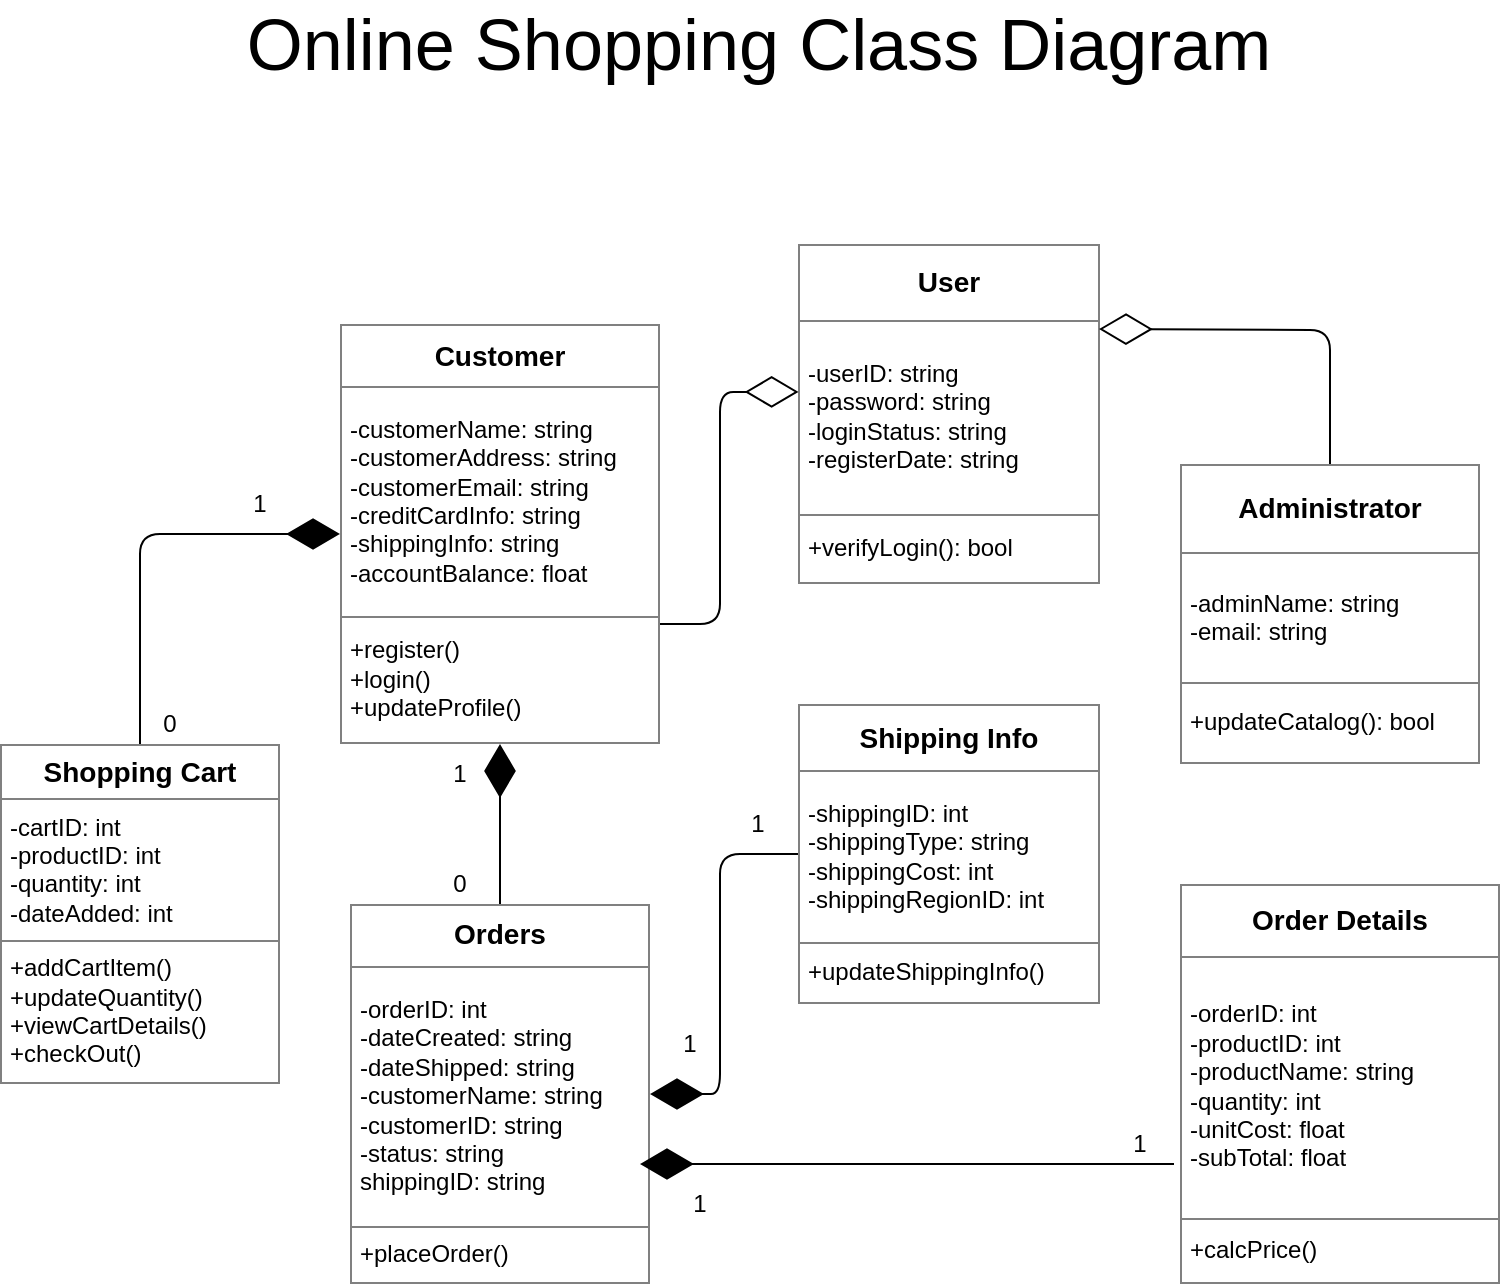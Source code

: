 <mxfile version="14.6.13" type="device"><diagram id="C5RBs43oDa-KdzZeNtuy" name="Page-1"><mxGraphModel dx="1022" dy="869" grid="0" gridSize="9" guides="1" tooltips="1" connect="1" arrows="1" fold="1" page="0" pageScale="1" pageWidth="827" pageHeight="1169" math="0" shadow="0"><root><mxCell id="WIyWlLk6GJQsqaUBKTNV-0"/><mxCell id="WIyWlLk6GJQsqaUBKTNV-1" parent="WIyWlLk6GJQsqaUBKTNV-0"/><mxCell id="CTzn8Zi9qYnjmr2E7WHN-0" value="&lt;table border=&quot;1&quot; width=&quot;100%&quot; cellpadding=&quot;4&quot; style=&quot;width: 100% ; height: 100% ; border-collapse: collapse&quot;&gt;&lt;tbody&gt;&lt;tr&gt;&lt;th align=&quot;center&quot;&gt;&lt;font style=&quot;font-size: 14px&quot;&gt;Customer&lt;/font&gt;&lt;/th&gt;&lt;/tr&gt;&lt;tr&gt;&lt;td&gt;&lt;font style=&quot;font-size: 12px&quot;&gt;-customerName: string&lt;br&gt;-customerAddress: string&lt;br&gt;-customerEmail: string&lt;br&gt;-creditCardInfo: string&lt;br&gt;-shippingInfo: string&lt;br&gt;-accountBalance: float&lt;/font&gt;&lt;/td&gt;&lt;/tr&gt;&lt;tr&gt;&lt;td&gt;&lt;font style=&quot;font-size: 12px&quot;&gt;+register()&lt;br&gt;+login()&lt;br&gt;+updateProfile()&lt;/font&gt;&lt;/td&gt;&lt;/tr&gt;&lt;/tbody&gt;&lt;/table&gt;" style="text;html=1;strokeColor=none;fillColor=none;overflow=fill;" vertex="1" parent="WIyWlLk6GJQsqaUBKTNV-1"><mxGeometry x="180" y="80" width="160" height="210" as="geometry"/></mxCell><mxCell id="CTzn8Zi9qYnjmr2E7WHN-2" value="&lt;table border=&quot;1&quot; width=&quot;100%&quot; cellpadding=&quot;4&quot; style=&quot;width: 100% ; height: 100% ; border-collapse: collapse&quot;&gt;&lt;tbody&gt;&lt;tr&gt;&lt;th align=&quot;center&quot;&gt;&lt;span style=&quot;font-size: 14px&quot;&gt;User&lt;/span&gt;&lt;/th&gt;&lt;/tr&gt;&lt;tr&gt;&lt;td&gt;&lt;font style=&quot;font-size: 12px&quot;&gt;-userID: string&lt;br&gt;-password: string&lt;br&gt;-loginStatus: string&lt;br&gt;-registerDate: string&lt;br&gt;&lt;/font&gt;&lt;/td&gt;&lt;/tr&gt;&lt;tr&gt;&lt;td&gt;&lt;font style=&quot;font-size: 12px&quot;&gt;+verifyLogin(): bool&lt;br&gt;&lt;/font&gt;&lt;/td&gt;&lt;/tr&gt;&lt;/tbody&gt;&lt;/table&gt;" style="text;html=1;strokeColor=none;fillColor=none;overflow=fill;" vertex="1" parent="WIyWlLk6GJQsqaUBKTNV-1"><mxGeometry x="409" y="40" width="150.5" height="170" as="geometry"/></mxCell><mxCell id="CTzn8Zi9qYnjmr2E7WHN-3" value="&lt;table border=&quot;1&quot; width=&quot;100%&quot; cellpadding=&quot;4&quot; style=&quot;width: 100% ; height: 100% ; border-collapse: collapse&quot;&gt;&lt;tbody&gt;&lt;tr&gt;&lt;th align=&quot;center&quot;&gt;&lt;span style=&quot;font-size: 14px&quot;&gt;Administrator&lt;/span&gt;&lt;/th&gt;&lt;/tr&gt;&lt;tr&gt;&lt;td&gt;&lt;font style=&quot;font-size: 12px&quot;&gt;-adminName: string&lt;br&gt;-email: string&lt;br&gt;&lt;/font&gt;&lt;/td&gt;&lt;/tr&gt;&lt;tr&gt;&lt;td&gt;&lt;font style=&quot;font-size: 12px&quot;&gt;+updateCatalog(): bool&lt;br&gt;&lt;/font&gt;&lt;/td&gt;&lt;/tr&gt;&lt;/tbody&gt;&lt;/table&gt;" style="text;html=1;strokeColor=none;fillColor=none;overflow=fill;" vertex="1" parent="WIyWlLk6GJQsqaUBKTNV-1"><mxGeometry x="600" y="150" width="150" height="150" as="geometry"/></mxCell><mxCell id="CTzn8Zi9qYnjmr2E7WHN-4" value="&lt;table border=&quot;1&quot; width=&quot;100%&quot; cellpadding=&quot;4&quot; style=&quot;width: 100% ; height: 100% ; border-collapse: collapse&quot;&gt;&lt;tbody&gt;&lt;tr&gt;&lt;th align=&quot;center&quot;&gt;&lt;span style=&quot;font-size: 14px&quot;&gt;Shipping Info&lt;/span&gt;&lt;/th&gt;&lt;/tr&gt;&lt;tr&gt;&lt;td&gt;&lt;font style=&quot;font-size: 12px&quot;&gt;-shippingID: int&lt;br&gt;-shippingType: string&lt;br&gt;-shippingCost: int&lt;br&gt;-shippingRegionID: int&lt;br&gt;&lt;/font&gt;&lt;/td&gt;&lt;/tr&gt;&lt;tr&gt;&lt;td&gt;&lt;font style=&quot;font-size: 12px&quot;&gt;+updateShippingInfo()&lt;br&gt;&lt;/font&gt;&lt;/td&gt;&lt;/tr&gt;&lt;/tbody&gt;&lt;/table&gt;" style="text;html=1;strokeColor=none;fillColor=none;overflow=fill;" vertex="1" parent="WIyWlLk6GJQsqaUBKTNV-1"><mxGeometry x="409" y="270" width="151" height="150" as="geometry"/></mxCell><mxCell id="CTzn8Zi9qYnjmr2E7WHN-5" value="&lt;table border=&quot;1&quot; width=&quot;100%&quot; cellpadding=&quot;4&quot; style=&quot;width: 100% ; height: 100% ; border-collapse: collapse&quot;&gt;&lt;tbody&gt;&lt;tr&gt;&lt;th align=&quot;center&quot;&gt;&lt;span style=&quot;font-size: 14px&quot;&gt;Shopping Cart&lt;/span&gt;&lt;/th&gt;&lt;/tr&gt;&lt;tr&gt;&lt;td&gt;&lt;font style=&quot;font-size: 12px&quot;&gt;-cartID: int&lt;br&gt;-productID: int&lt;br&gt;-quantity: int&lt;br&gt;-dateAdded: int&lt;br&gt;&lt;/font&gt;&lt;/td&gt;&lt;/tr&gt;&lt;tr&gt;&lt;td&gt;&lt;font style=&quot;font-size: 12px&quot;&gt;+addCartItem()&lt;br&gt;+updateQuantity()&lt;br&gt;+viewCartDetails()&lt;br&gt;+checkOut()&lt;/font&gt;&lt;/td&gt;&lt;/tr&gt;&lt;/tbody&gt;&lt;/table&gt;" style="text;html=1;strokeColor=none;fillColor=none;overflow=fill;" vertex="1" parent="WIyWlLk6GJQsqaUBKTNV-1"><mxGeometry x="10" y="290" width="140" height="170" as="geometry"/></mxCell><mxCell id="CTzn8Zi9qYnjmr2E7WHN-6" value="&lt;table border=&quot;1&quot; width=&quot;100%&quot; cellpadding=&quot;4&quot; style=&quot;width: 100% ; height: 100% ; border-collapse: collapse&quot;&gt;&lt;tbody&gt;&lt;tr&gt;&lt;th align=&quot;center&quot;&gt;&lt;span style=&quot;font-size: 14px&quot;&gt;Orders&lt;/span&gt;&lt;/th&gt;&lt;/tr&gt;&lt;tr&gt;&lt;td&gt;&lt;font style=&quot;font-size: 12px&quot;&gt;-orderID: int&lt;br&gt;-dateCreated: string&lt;br&gt;-dateShipped: string&lt;br&gt;-customerName: string&lt;br&gt;-customerID: string&lt;br&gt;-status: string&lt;br&gt;shippingID: string&lt;/font&gt;&lt;/td&gt;&lt;/tr&gt;&lt;tr&gt;&lt;td&gt;&lt;font style=&quot;font-size: 12px&quot;&gt;+placeOrder()&lt;br&gt;&lt;/font&gt;&lt;/td&gt;&lt;/tr&gt;&lt;/tbody&gt;&lt;/table&gt;" style="text;html=1;strokeColor=none;fillColor=none;overflow=fill;" vertex="1" parent="WIyWlLk6GJQsqaUBKTNV-1"><mxGeometry x="185" y="370" width="150" height="190" as="geometry"/></mxCell><mxCell id="CTzn8Zi9qYnjmr2E7WHN-7" value="&lt;table border=&quot;1&quot; width=&quot;100%&quot; cellpadding=&quot;4&quot; style=&quot;width: 100% ; height: 100% ; border-collapse: collapse&quot;&gt;&lt;tbody&gt;&lt;tr&gt;&lt;th align=&quot;center&quot;&gt;&lt;span style=&quot;font-size: 14px&quot;&gt;Order Details&lt;/span&gt;&lt;/th&gt;&lt;/tr&gt;&lt;tr&gt;&lt;td&gt;&lt;font style=&quot;font-size: 12px&quot;&gt;-orderID: int&lt;br&gt;-productID: int&lt;br&gt;-productName: string&lt;br&gt;-quantity: int&lt;br&gt;-unitCost: float&lt;br&gt;-subTotal: float&lt;/font&gt;&lt;/td&gt;&lt;/tr&gt;&lt;tr&gt;&lt;td&gt;&lt;font style=&quot;font-size: 12px&quot;&gt;+calcPrice()&lt;br&gt;&lt;/font&gt;&lt;/td&gt;&lt;/tr&gt;&lt;/tbody&gt;&lt;/table&gt;" style="text;html=1;strokeColor=none;fillColor=none;overflow=fill;" vertex="1" parent="WIyWlLk6GJQsqaUBKTNV-1"><mxGeometry x="600" y="360" width="160" height="200" as="geometry"/></mxCell><mxCell id="CTzn8Zi9qYnjmr2E7WHN-10" value="" style="endArrow=diamondThin;endFill=1;endSize=24;html=1;exitX=0.5;exitY=0;exitDx=0;exitDy=0;entryX=0;entryY=0.5;entryDx=0;entryDy=0;" edge="1" parent="WIyWlLk6GJQsqaUBKTNV-1" source="CTzn8Zi9qYnjmr2E7WHN-5" target="CTzn8Zi9qYnjmr2E7WHN-0"><mxGeometry width="160" relative="1" as="geometry"><mxPoint x="340" y="270" as="sourcePoint"/><mxPoint x="500" y="270" as="targetPoint"/><Array as="points"><mxPoint x="80" y="185"/></Array></mxGeometry></mxCell><mxCell id="CTzn8Zi9qYnjmr2E7WHN-11" value="" style="endArrow=diamondThin;endFill=1;endSize=24;html=1;exitX=0.5;exitY=0;exitDx=0;exitDy=0;entryX=0.5;entryY=1;entryDx=0;entryDy=0;" edge="1" parent="WIyWlLk6GJQsqaUBKTNV-1" source="CTzn8Zi9qYnjmr2E7WHN-6" target="CTzn8Zi9qYnjmr2E7WHN-0"><mxGeometry width="160" relative="1" as="geometry"><mxPoint x="340" y="270" as="sourcePoint"/><mxPoint x="500" y="270" as="targetPoint"/></mxGeometry></mxCell><mxCell id="CTzn8Zi9qYnjmr2E7WHN-12" value="" style="endArrow=diamondThin;endFill=1;endSize=24;html=1;exitX=0;exitY=0.5;exitDx=0;exitDy=0;entryX=1;entryY=0.5;entryDx=0;entryDy=0;" edge="1" parent="WIyWlLk6GJQsqaUBKTNV-1" source="CTzn8Zi9qYnjmr2E7WHN-4" target="CTzn8Zi9qYnjmr2E7WHN-6"><mxGeometry width="160" relative="1" as="geometry"><mxPoint x="340" y="270" as="sourcePoint"/><mxPoint x="500" y="270" as="targetPoint"/><Array as="points"><mxPoint x="370" y="345"/><mxPoint x="370" y="465"/></Array></mxGeometry></mxCell><mxCell id="CTzn8Zi9qYnjmr2E7WHN-13" value="" style="endArrow=diamondThin;endFill=1;endSize=24;html=1;" edge="1" parent="WIyWlLk6GJQsqaUBKTNV-1"><mxGeometry width="160" relative="1" as="geometry"><mxPoint x="597" y="500" as="sourcePoint"/><mxPoint x="330" y="500" as="targetPoint"/></mxGeometry></mxCell><mxCell id="CTzn8Zi9qYnjmr2E7WHN-14" value="" style="endArrow=diamondThin;endFill=0;endSize=24;html=1;exitX=0.5;exitY=0;exitDx=0;exitDy=0;entryX=1;entryY=0.25;entryDx=0;entryDy=0;" edge="1" parent="WIyWlLk6GJQsqaUBKTNV-1" source="CTzn8Zi9qYnjmr2E7WHN-3" target="CTzn8Zi9qYnjmr2E7WHN-2"><mxGeometry width="160" relative="1" as="geometry"><mxPoint x="340" y="400" as="sourcePoint"/><mxPoint x="500" y="400" as="targetPoint"/><Array as="points"><mxPoint x="675" y="83"/></Array></mxGeometry></mxCell><mxCell id="CTzn8Zi9qYnjmr2E7WHN-15" value="" style="endArrow=diamondThin;endFill=0;endSize=24;html=1;entryX=0.002;entryY=0.435;entryDx=0;entryDy=0;entryPerimeter=0;" edge="1" parent="WIyWlLk6GJQsqaUBKTNV-1" target="CTzn8Zi9qYnjmr2E7WHN-2"><mxGeometry width="160" relative="1" as="geometry"><mxPoint x="340" y="230" as="sourcePoint"/><mxPoint x="500" y="230" as="targetPoint"/><Array as="points"><mxPoint x="370" y="230"/><mxPoint x="370" y="114"/></Array></mxGeometry></mxCell><mxCell id="CTzn8Zi9qYnjmr2E7WHN-16" value="1" style="text;html=1;strokeColor=none;fillColor=none;align=center;verticalAlign=middle;whiteSpace=wrap;rounded=0;" vertex="1" parent="WIyWlLk6GJQsqaUBKTNV-1"><mxGeometry x="120" y="160" width="40" height="20" as="geometry"/></mxCell><mxCell id="CTzn8Zi9qYnjmr2E7WHN-17" value="1" style="text;html=1;strokeColor=none;fillColor=none;align=center;verticalAlign=middle;whiteSpace=wrap;rounded=0;" vertex="1" parent="WIyWlLk6GJQsqaUBKTNV-1"><mxGeometry x="220" y="290" width="40" height="30" as="geometry"/></mxCell><mxCell id="CTzn8Zi9qYnjmr2E7WHN-18" value="1" style="text;html=1;strokeColor=none;fillColor=none;align=center;verticalAlign=middle;whiteSpace=wrap;rounded=0;" vertex="1" parent="WIyWlLk6GJQsqaUBKTNV-1"><mxGeometry x="369" y="320" width="40" height="20" as="geometry"/></mxCell><mxCell id="CTzn8Zi9qYnjmr2E7WHN-19" value="1" style="text;html=1;strokeColor=none;fillColor=none;align=center;verticalAlign=middle;whiteSpace=wrap;rounded=0;" vertex="1" parent="WIyWlLk6GJQsqaUBKTNV-1"><mxGeometry x="335" y="430" width="40" height="20" as="geometry"/></mxCell><mxCell id="CTzn8Zi9qYnjmr2E7WHN-20" value="1" style="text;html=1;strokeColor=none;fillColor=none;align=center;verticalAlign=middle;whiteSpace=wrap;rounded=0;" vertex="1" parent="WIyWlLk6GJQsqaUBKTNV-1"><mxGeometry x="559.5" y="480" width="40" height="20" as="geometry"/></mxCell><mxCell id="CTzn8Zi9qYnjmr2E7WHN-21" value="1" style="text;html=1;strokeColor=none;fillColor=none;align=center;verticalAlign=middle;whiteSpace=wrap;rounded=0;" vertex="1" parent="WIyWlLk6GJQsqaUBKTNV-1"><mxGeometry x="340" y="510" width="40" height="20" as="geometry"/></mxCell><mxCell id="CTzn8Zi9qYnjmr2E7WHN-22" value="0" style="text;html=1;strokeColor=none;fillColor=none;align=center;verticalAlign=middle;whiteSpace=wrap;rounded=0;" vertex="1" parent="WIyWlLk6GJQsqaUBKTNV-1"><mxGeometry x="70" y="270" width="50" height="20" as="geometry"/></mxCell><mxCell id="CTzn8Zi9qYnjmr2E7WHN-23" value="0" style="text;html=1;strokeColor=none;fillColor=none;align=center;verticalAlign=middle;whiteSpace=wrap;rounded=0;" vertex="1" parent="WIyWlLk6GJQsqaUBKTNV-1"><mxGeometry x="220" y="350" width="40" height="20" as="geometry"/></mxCell><mxCell id="CTzn8Zi9qYnjmr2E7WHN-24" value="&lt;font style=&quot;font-size: 36px&quot;&gt;Online Shopping Class Diagram&lt;/font&gt;" style="text;html=1;strokeColor=none;fillColor=none;align=center;verticalAlign=middle;whiteSpace=wrap;rounded=0;" vertex="1" parent="WIyWlLk6GJQsqaUBKTNV-1"><mxGeometry x="33.5" y="-70" width="711" height="20" as="geometry"/></mxCell></root></mxGraphModel></diagram></mxfile>